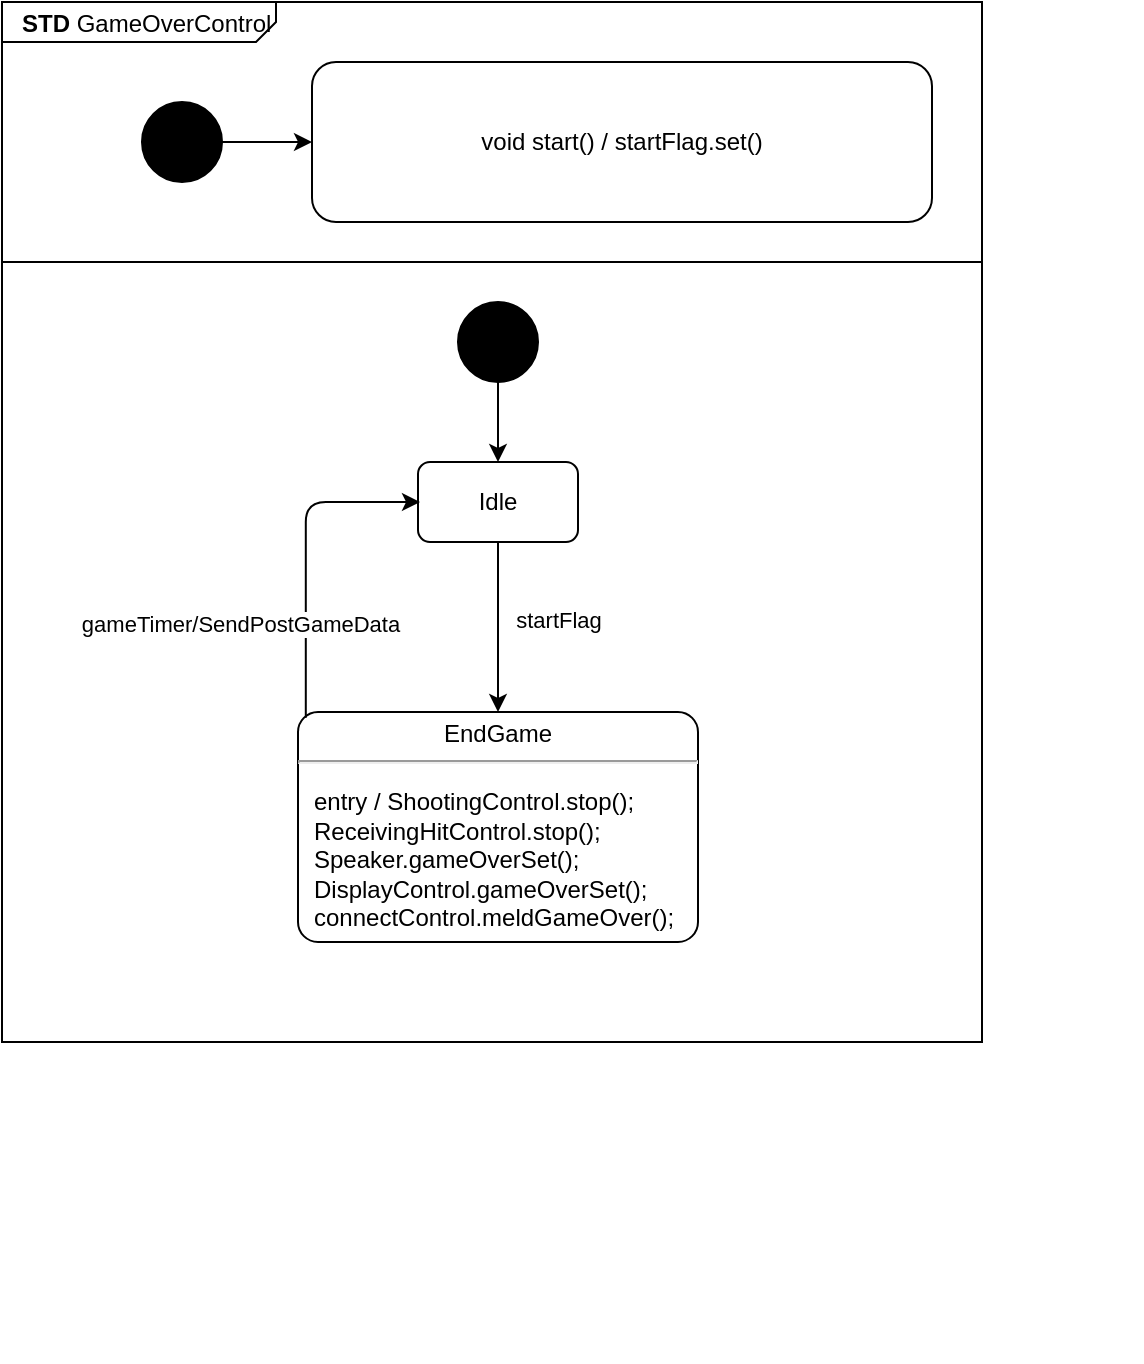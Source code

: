 <mxfile version="22.0.3" type="device">
  <diagram name="Page-1" id="VnlH0Y06McOiaRYZfQ7j">
    <mxGraphModel dx="548" dy="645" grid="1" gridSize="10" guides="1" tooltips="1" connect="1" arrows="1" fold="1" page="1" pageScale="1" pageWidth="1169" pageHeight="1654" math="0" shadow="0">
      <root>
        <mxCell id="0" />
        <mxCell id="1" parent="0" />
        <mxCell id="9qeSm3GH6jOZeFcjtzKw-22" value="" style="group" parent="1" vertex="1" connectable="0">
          <mxGeometry x="110" y="110" width="570" height="680" as="geometry" />
        </mxCell>
        <mxCell id="9qeSm3GH6jOZeFcjtzKw-20" value="&lt;p style=&quot;margin:0px;margin-top:4px;margin-left:10px;text-align:left;&quot;&gt;&lt;b&gt;STD&lt;/b&gt;&amp;nbsp;GameOverControl&lt;/p&gt;" style="html=1;shape=mxgraph.sysml.package;html=1;overflow=fill;whiteSpace=wrap;labelX=137;" parent="9qeSm3GH6jOZeFcjtzKw-22" vertex="1">
          <mxGeometry width="490" height="130" as="geometry" />
        </mxCell>
        <mxCell id="9qeSm3GH6jOZeFcjtzKw-21" value="" style="rounded=0;whiteSpace=wrap;html=1;" parent="9qeSm3GH6jOZeFcjtzKw-22" vertex="1">
          <mxGeometry y="130" width="490" height="390" as="geometry" />
        </mxCell>
        <mxCell id="9qeSm3GH6jOZeFcjtzKw-2" value="void start() / startFlag.set()" style="rounded=1;whiteSpace=wrap;html=1;" parent="9qeSm3GH6jOZeFcjtzKw-22" vertex="1">
          <mxGeometry x="155" y="30" width="310" height="80" as="geometry" />
        </mxCell>
        <mxCell id="BJDxd9QBjYjVOgAkRVq_-1" value="&lt;p style=&quot;margin:0px;margin-top:4px;text-align:center;&quot;&gt;EndGame&lt;/p&gt;&lt;hr&gt;&lt;p&gt;&lt;/p&gt;&lt;p style=&quot;margin:0px;margin-left:8px;text-align:left;&quot;&gt;entry / ShootingControl.stop();&lt;br&gt;&lt;/p&gt;&lt;p style=&quot;margin:0px;margin-left:8px;text-align:left;&quot;&gt;ReceivingHitControl.stop();&lt;/p&gt;&lt;p style=&quot;margin:0px;margin-left:8px;text-align:left;&quot;&gt;Speaker.gameOverSet();&lt;/p&gt;&lt;p style=&quot;margin:0px;margin-left:8px;text-align:left;&quot;&gt;DisplayControl.gameOverSet();&lt;/p&gt;&lt;p style=&quot;margin:0px;margin-left:8px;text-align:left;&quot;&gt;&lt;span style=&quot;text-align: center; background-color: initial;&quot;&gt;connectControl.meldGameOver();&lt;/span&gt;&lt;/p&gt;" style="shape=mxgraph.sysml.simpleState;html=1;overflow=fill;whiteSpace=wrap;align=center;" parent="9qeSm3GH6jOZeFcjtzKw-22" vertex="1">
          <mxGeometry x="148" y="355" width="200" height="115" as="geometry" />
        </mxCell>
        <mxCell id="9qeSm3GH6jOZeFcjtzKw-3" style="edgeStyle=orthogonalEdgeStyle;rounded=0;orthogonalLoop=1;jettySize=auto;html=1;" parent="1" source="9qeSm3GH6jOZeFcjtzKw-1" target="9qeSm3GH6jOZeFcjtzKw-2" edge="1">
          <mxGeometry relative="1" as="geometry" />
        </mxCell>
        <mxCell id="9qeSm3GH6jOZeFcjtzKw-1" value="" style="shape=ellipse;html=1;fillColor=strokeColor;fontSize=18;fontColor=#ffffff;" parent="1" vertex="1">
          <mxGeometry x="180" y="160" width="40" height="40" as="geometry" />
        </mxCell>
        <mxCell id="9qeSm3GH6jOZeFcjtzKw-6" style="edgeStyle=orthogonalEdgeStyle;rounded=0;orthogonalLoop=1;jettySize=auto;html=1;" parent="1" source="9qeSm3GH6jOZeFcjtzKw-4" target="9qeSm3GH6jOZeFcjtzKw-5" edge="1">
          <mxGeometry relative="1" as="geometry" />
        </mxCell>
        <mxCell id="9qeSm3GH6jOZeFcjtzKw-4" value="" style="shape=ellipse;html=1;fillColor=strokeColor;fontSize=18;fontColor=#ffffff;" parent="1" vertex="1">
          <mxGeometry x="338" y="260" width="40" height="40" as="geometry" />
        </mxCell>
        <mxCell id="BJDxd9QBjYjVOgAkRVq_-2" style="edgeStyle=orthogonalEdgeStyle;rounded=0;orthogonalLoop=1;jettySize=auto;html=1;exitX=0.5;exitY=1;exitDx=0;exitDy=0;" parent="1" source="9qeSm3GH6jOZeFcjtzKw-5" target="BJDxd9QBjYjVOgAkRVq_-1" edge="1">
          <mxGeometry relative="1" as="geometry" />
        </mxCell>
        <mxCell id="BJDxd9QBjYjVOgAkRVq_-3" value="startFlag" style="edgeLabel;html=1;align=center;verticalAlign=middle;resizable=0;points=[];" parent="BJDxd9QBjYjVOgAkRVq_-2" vertex="1" connectable="0">
          <mxGeometry x="-0.08" y="-4" relative="1" as="geometry">
            <mxPoint x="34" as="offset" />
          </mxGeometry>
        </mxCell>
        <mxCell id="9qeSm3GH6jOZeFcjtzKw-5" value="Idle" style="shape=rect;rounded=1;html=1;whiteSpace=wrap;align=center;" parent="1" vertex="1">
          <mxGeometry x="318" y="340" width="80" height="40" as="geometry" />
        </mxCell>
        <mxCell id="BJDxd9QBjYjVOgAkRVq_-4" style="edgeStyle=orthogonalEdgeStyle;rounded=1;orthogonalLoop=1;jettySize=auto;html=1;exitX=0;exitY=0;exitDx=2.9;exitDy=2.9;exitPerimeter=0;entryX=0;entryY=0.5;entryDx=0;entryDy=0;" parent="1" edge="1">
          <mxGeometry relative="1" as="geometry">
            <Array as="points">
              <mxPoint x="262" y="360" />
            </Array>
            <mxPoint x="261.9" y="467.9" as="sourcePoint" />
            <mxPoint x="319" y="360" as="targetPoint" />
          </mxGeometry>
        </mxCell>
        <mxCell id="BJDxd9QBjYjVOgAkRVq_-5" value="gameTimer/SendPostGameData" style="edgeLabel;html=1;align=center;verticalAlign=middle;resizable=0;points=[];" parent="BJDxd9QBjYjVOgAkRVq_-4" vertex="1" connectable="0">
          <mxGeometry x="-0.058" y="-1" relative="1" as="geometry">
            <mxPoint x="-34" y="30" as="offset" />
          </mxGeometry>
        </mxCell>
      </root>
    </mxGraphModel>
  </diagram>
</mxfile>
